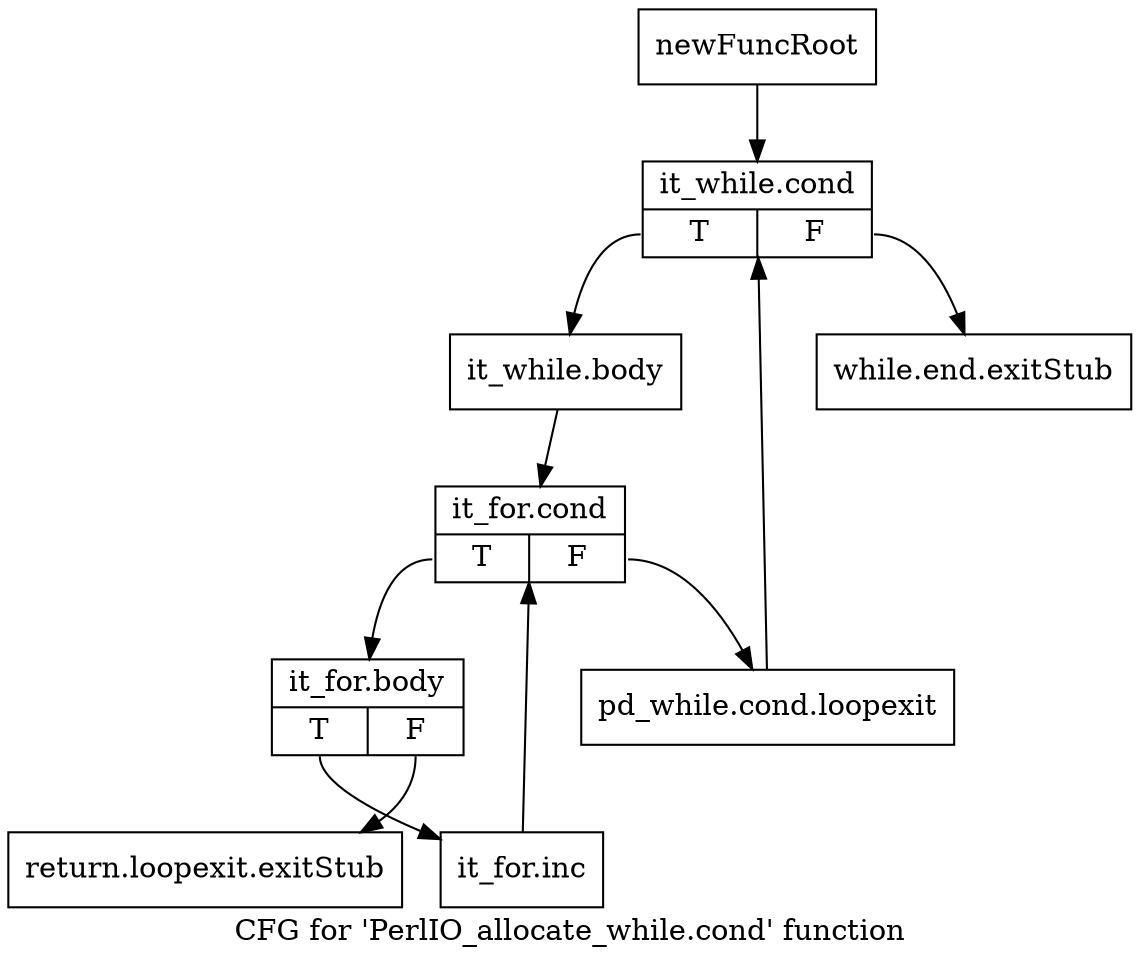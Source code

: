 digraph "CFG for 'PerlIO_allocate_while.cond' function" {
	label="CFG for 'PerlIO_allocate_while.cond' function";

	Node0x4d7ef30 [shape=record,label="{newFuncRoot}"];
	Node0x4d7ef30 -> Node0x4d7f020;
	Node0x4d7ef80 [shape=record,label="{while.end.exitStub}"];
	Node0x4d7efd0 [shape=record,label="{return.loopexit.exitStub}"];
	Node0x4d7f020 [shape=record,label="{it_while.cond|{<s0>T|<s1>F}}"];
	Node0x4d7f020:s0 -> Node0x4d7f070;
	Node0x4d7f020:s1 -> Node0x4d7ef80;
	Node0x4d7f070 [shape=record,label="{it_while.body}"];
	Node0x4d7f070 -> Node0x4d7f0c0;
	Node0x4d7f0c0 [shape=record,label="{it_for.cond|{<s0>T|<s1>F}}"];
	Node0x4d7f0c0:s0 -> Node0x4d7f160;
	Node0x4d7f0c0:s1 -> Node0x4d7f110;
	Node0x4d7f110 [shape=record,label="{pd_while.cond.loopexit}"];
	Node0x4d7f110 -> Node0x4d7f020;
	Node0x4d7f160 [shape=record,label="{it_for.body|{<s0>T|<s1>F}}"];
	Node0x4d7f160:s0 -> Node0x4d7f1b0;
	Node0x4d7f160:s1 -> Node0x4d7efd0;
	Node0x4d7f1b0 [shape=record,label="{it_for.inc}"];
	Node0x4d7f1b0 -> Node0x4d7f0c0;
}
